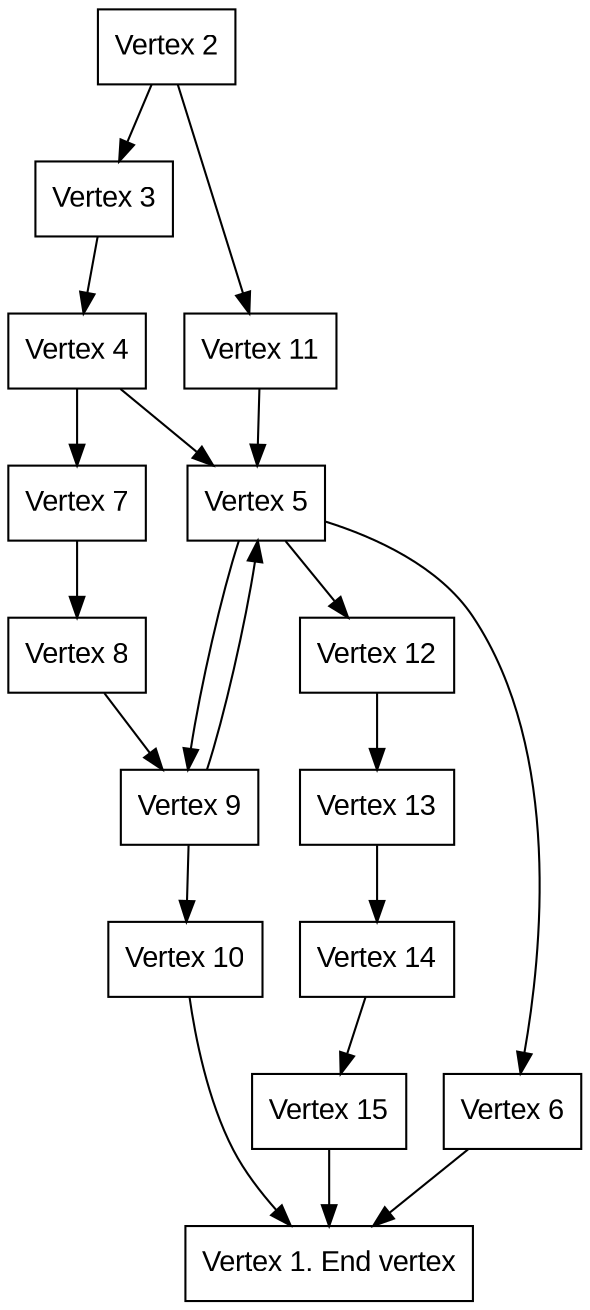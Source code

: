 digraph  D {

node [shape=record fontname=Arial];

2 [label="Vertex 2"]
3 [label="Vertex 3"]
11 [label="Vertex 11"]
4 [label="Vertex 4"]
5 [label="Vertex 5"]
7 [label="Vertex 7"]
6 [label="Vertex 6"]
12 [label="Vertex 12"]
9 [label="Vertex 9"]
8 [label="Vertex 8"]
13 [label="Vertex 13"]
10 [label="Vertex 10"]
14 [label="Vertex 14"]
15 [label="Vertex 15"]
1 [label="Vertex 1. End vertex"]


2 -> 3, 11
3 -> 4
11 -> 5
4 -> 5, 7
5 -> 6, 9, 12
7 -> 8
6 -> 1
12 -> 13
9 -> 5, 10
8 -> 9
13 -> 14
10 -> 1
14 -> 15
15 -> 1


}
